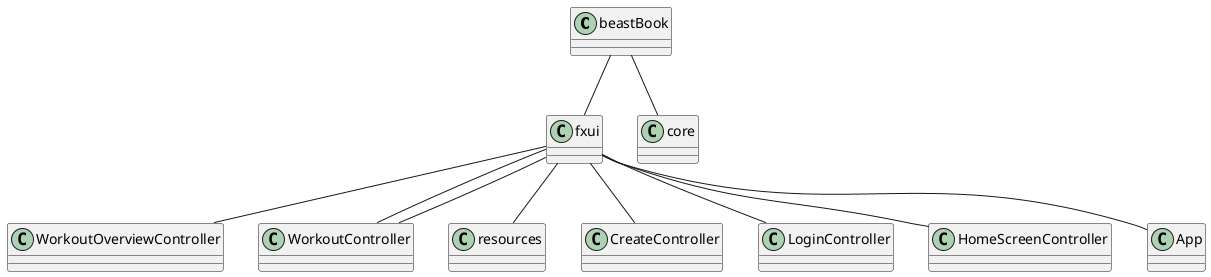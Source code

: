 @startuml Fxui Diagram
scale 1
beastBook -- fxui
beastBook -- core

fxui -- WorkoutOverviewController
fxui -- WorkoutController
fxui -- resources
fxui -- WorkoutController
fxui -- CreateController
fxui -- LoginController
fxui -- HomeScreenController
fxui -- App
@enduml